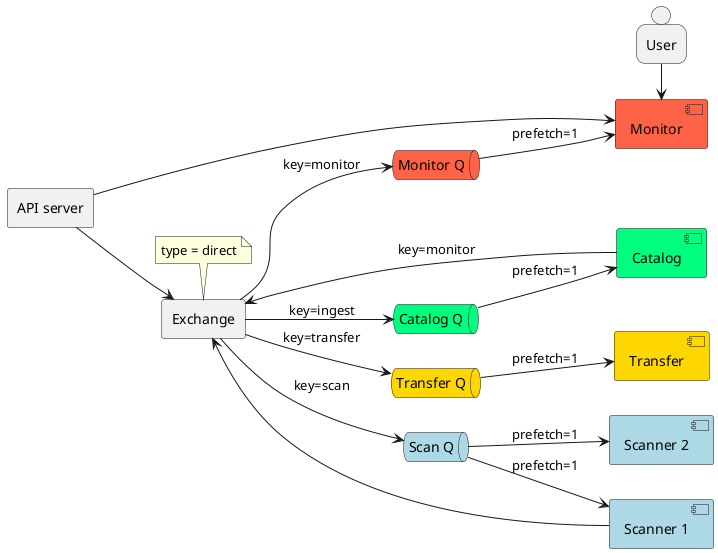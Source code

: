 @startuml queue_structure

left to right direction
agent api_server as "API server" 

together {
    agent exchange as "Exchange" 
    note bottom of exchange: type = direct
}
together {
    queue q1 as "Scan Q" #lightblue
    queue q2 as "Transfer Q" #gold
    queue q3 as "Catalog Q" #springgreen
}
queue q4 as "Monitor Q" #tomato

together {
    component scan1 as "Scanner 1" #lightblue
    component scan2 as "Scanner 2" #lightblue
}

component tran1 as "Transfer" #gold
component cat1 as "Catalog" #springgreen
component mon1 as "Monitor" #tomato
person user as "User"

api_server --> exchange
exchange --> q1 : key=scan
exchange --> q2 : key=transfer
exchange --> q3 : key=ingest
exchange --> q4 : key=monitor
api_server --> mon1

q1 --> scan1 : prefetch=1
q1 --> scan2 : prefetch=1
q2 --> tran1 : prefetch=1
q3 --> cat1 : prefetch=1
q4 --> mon1 : prefetch=1

scan1 --> exchange
cat1 --> exchange : key=monitor

user -> mon1
@enduml